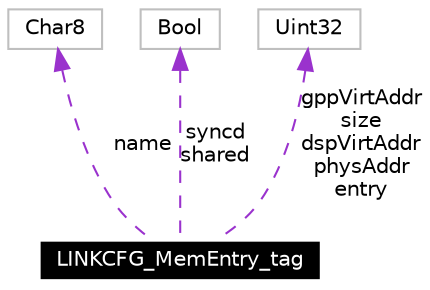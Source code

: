 digraph G
{
  edge [fontname="Helvetica",fontsize=10,labelfontname="Helvetica",labelfontsize=10];
  node [fontname="Helvetica",fontsize=10,shape=record];
  Node1 [label="LINKCFG_MemEntry_tag",height=0.2,width=0.4,color="white", fillcolor="black", style="filled" fontcolor="white"];
  Node2 -> Node1 [dir=back,color="darkorchid3",fontsize=10,style="dashed",label="name",fontname="Helvetica"];
  Node2 [label="Char8",height=0.2,width=0.4,color="grey75", fillcolor="white", style="filled"];
  Node3 -> Node1 [dir=back,color="darkorchid3",fontsize=10,style="dashed",label="syncd\nshared",fontname="Helvetica"];
  Node3 [label="Bool",height=0.2,width=0.4,color="grey75", fillcolor="white", style="filled"];
  Node4 -> Node1 [dir=back,color="darkorchid3",fontsize=10,style="dashed",label="gppVirtAddr\nsize\ndspVirtAddr\nphysAddr\nentry",fontname="Helvetica"];
  Node4 [label="Uint32",height=0.2,width=0.4,color="grey75", fillcolor="white", style="filled"];
}
